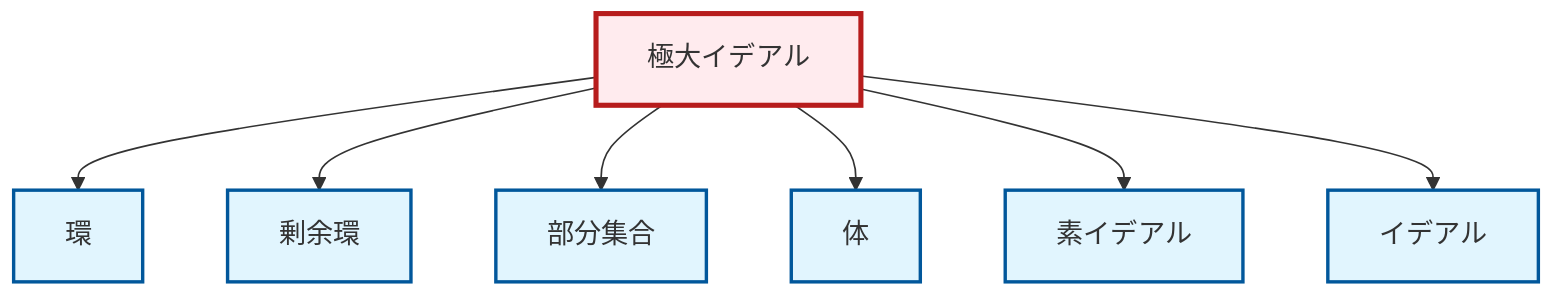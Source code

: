 graph TD
    classDef definition fill:#e1f5fe,stroke:#01579b,stroke-width:2px
    classDef theorem fill:#f3e5f5,stroke:#4a148c,stroke-width:2px
    classDef axiom fill:#fff3e0,stroke:#e65100,stroke-width:2px
    classDef example fill:#e8f5e9,stroke:#1b5e20,stroke-width:2px
    classDef current fill:#ffebee,stroke:#b71c1c,stroke-width:3px
    def-maximal-ideal["極大イデアル"]:::definition
    def-quotient-ring["剰余環"]:::definition
    def-subset["部分集合"]:::definition
    def-ring["環"]:::definition
    def-ideal["イデアル"]:::definition
    def-prime-ideal["素イデアル"]:::definition
    def-field["体"]:::definition
    def-maximal-ideal --> def-ring
    def-maximal-ideal --> def-quotient-ring
    def-maximal-ideal --> def-subset
    def-maximal-ideal --> def-field
    def-maximal-ideal --> def-prime-ideal
    def-maximal-ideal --> def-ideal
    class def-maximal-ideal current